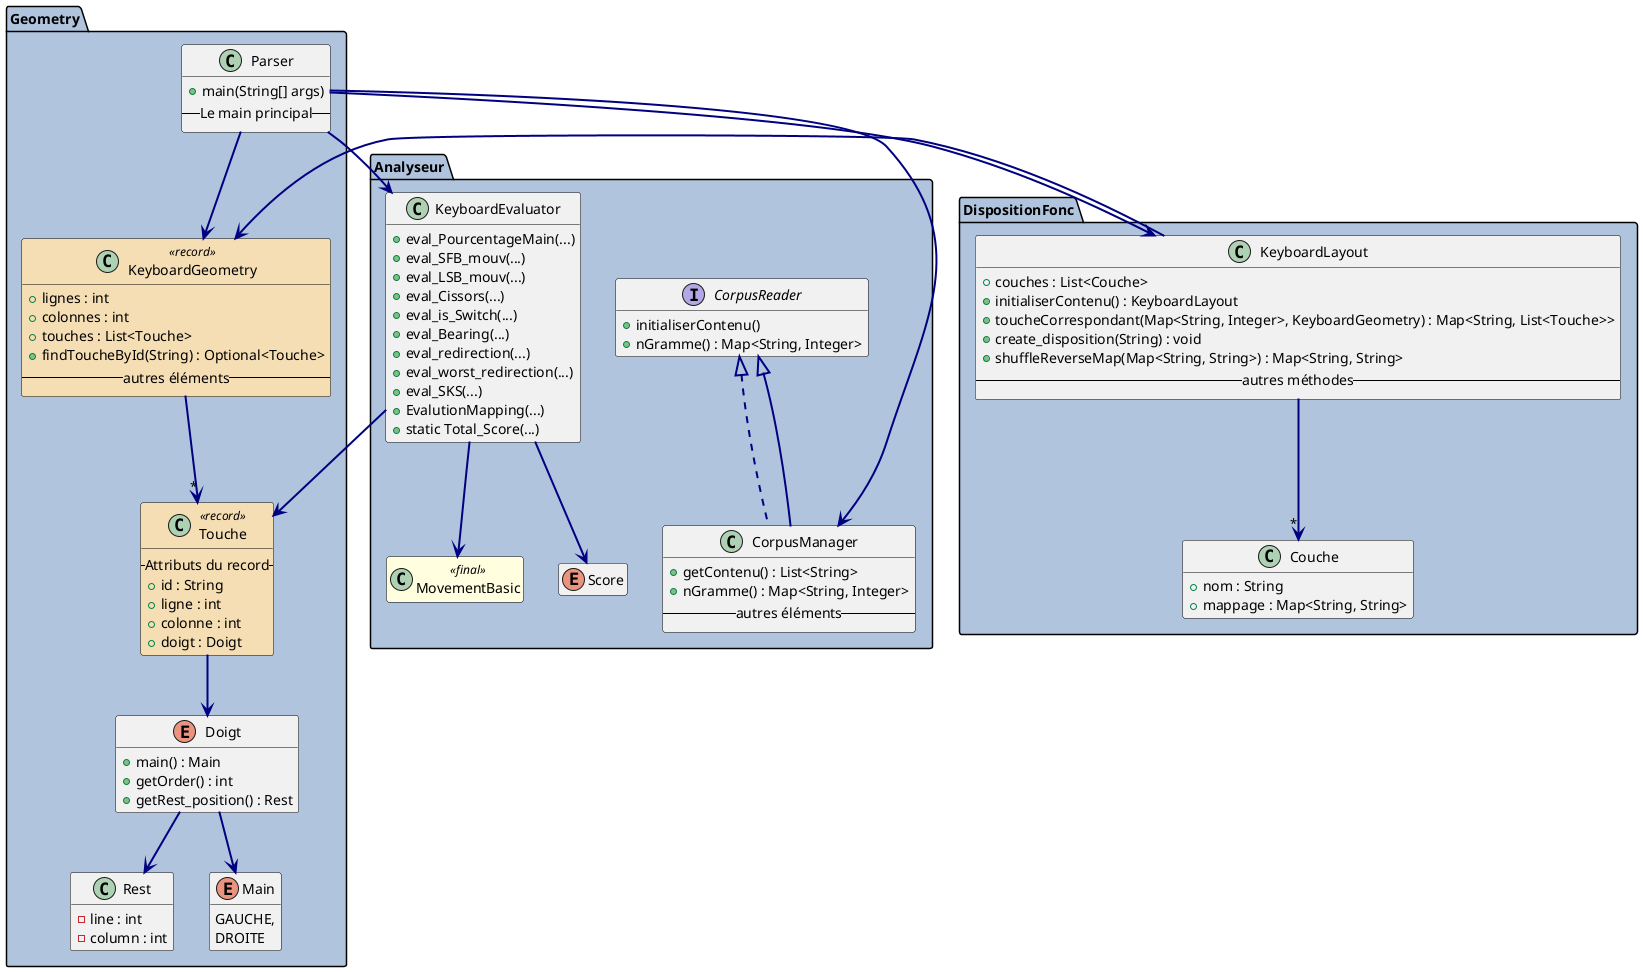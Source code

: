 @startuml
' Paramètres de style pour une meilleure lisibilité
skinparam monochrome false
skinparam class {
    BackgroundColor<<final>> LightYellow
    BackgroundColor<<record>> Wheat
    BackgroundColor<<interface>> LightBlue
    ArrowColor Navy
    BorderColor Black
}
skinparam enum {
    BackgroundColor Lavender
    BorderColor Black
}
skinparam package {
    BackgroundColor LightSteelBlue
    BorderColor Black
}
skinparam arrow {
    Thickness 2
}
hide empty members

'=============================== Package Analyseur ===============================
package "Analyseur" {
    interface CorpusReader {
        +initialiserContenu()
        +nGramme() : Map<String, Integer>
    }

    class CorpusManager implements CorpusReader {
        +getContenu() : List<String>
        +nGramme() : Map<String, Integer>
        -- autres éléments --
    }

    class KeyboardEvaluator {
        +eval_PourcentageMain(...)
        +eval_SFB_mouv(...)
        +eval_LSB_mouv(...)
        +eval_Cissors(...)
        +eval_is_Switch(...)
        +eval_Bearing(...)
        +eval_redirection(...)
        +eval_worst_redirection(...)
        +eval_SKS(...)
        +EvalutionMapping(...)
        +static Total_Score(...)
    }

    class MovementBasic <<final>> {
        ' Fonction calcul des mouvements
    }

    enum Score {
        ' Les poids attribués
    }

    ' Relations internes au package Analyseur
    CorpusManager --|> CorpusReader
    KeyboardEvaluator --> MovementBasic
    KeyboardEvaluator --> Score
}

'=============================== Package Geometry ===============================
package "Geometry" {
    class Touche <<record>> {
        -- Attributs du record --
        +id : String
        +ligne : int
        +colonne : int
        +doigt : Doigt
    }

    enum Doigt {
        +main() : Main
        +getOrder() : int
        +getRest_position() : Rest
        ' Valeurs: AURICULAIRE_GAUCHE, etc.
    }

    class Rest {
        - line : int
        - column : int
    }

    enum Main {
        GAUCHE,
        DROITE
    }

    class KeyboardGeometry <<record>> {
        +lignes : int
        +colonnes : int
        +touches : List<Touche>
        +findToucheById(String) : Optional<Touche>
        -- autres éléments --
    }

    class Parser {
        +main(String[] args)
        -- Le main principal --
    }

    ' Relations internes au package Geometry
    Touche --> Doigt
    Doigt --> Main
    Doigt --> Rest
    KeyboardGeometry --> "*" Touche
}

'=========================== Package DispositionFonc ==============================
package "DispositionFonc" {
    class Couche {
        +nom : String
        +mappage : Map<String, String>
    }

    class KeyboardLayout {
        +couches : List<Couche>
        +initialiserContenu() : KeyboardLayout
        +toucheCorrespondant(Map<String, Integer>, KeyboardGeometry) : Map<String, List<Touche>>
        +create_disposition(String) : void
        +shuffleReverseMap(Map<String, String>) : Map<String, String>
        -- autres méthodes --
    }

    ' Relations internes au package DispositionFonc
    KeyboardLayout --> "*" Couche
    KeyboardLayout --> KeyboardGeometry
}

'=============================== Package resources ===============================


'================================== Dépendances ==================================
Parser --> CorpusManager
Parser --> KeyboardEvaluator
Parser --> KeyboardGeometry
Parser --> KeyboardLayout
KeyboardEvaluator --> Touche

@enduml
